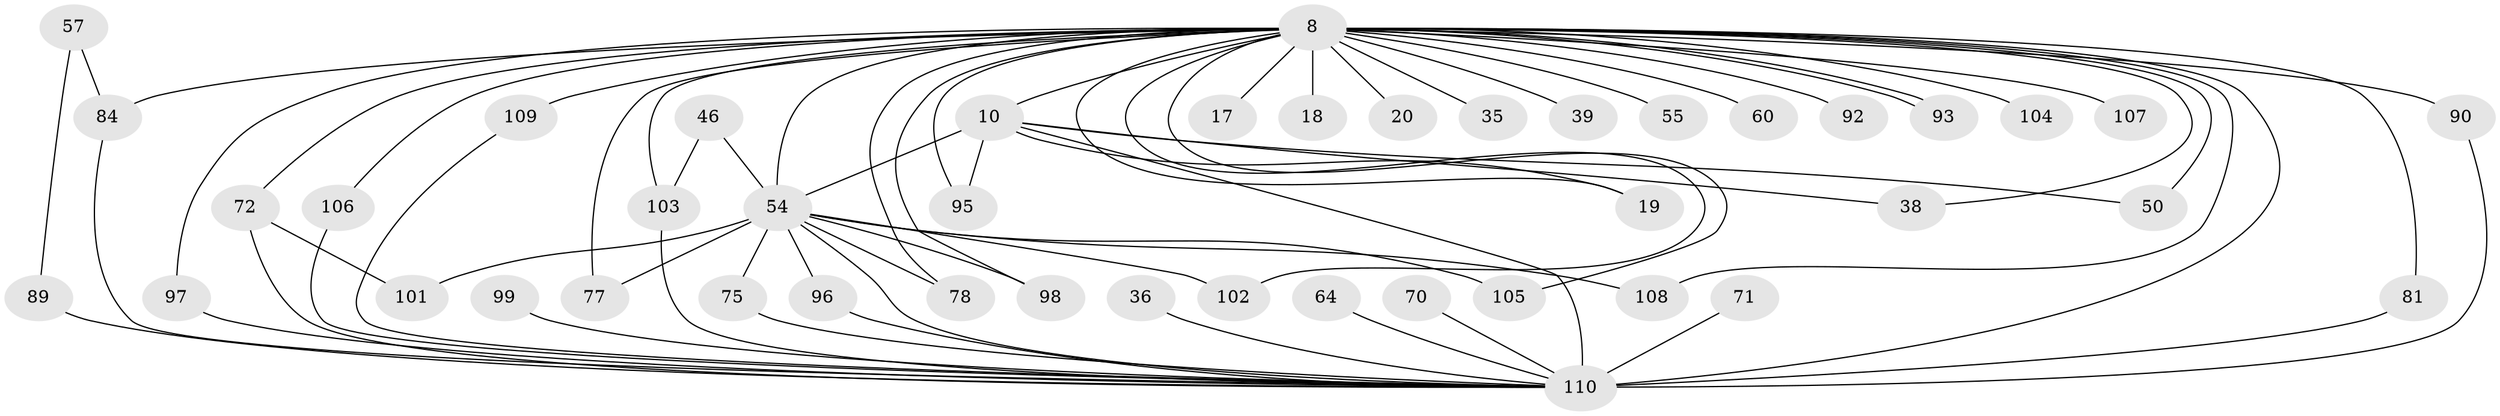 // original degree distribution, {17: 0.00909090909090909, 34: 0.00909090909090909, 23: 0.00909090909090909, 14: 0.01818181818181818, 22: 0.00909090909090909, 27: 0.00909090909090909, 18: 0.00909090909090909, 36: 0.00909090909090909, 19: 0.00909090909090909, 3: 0.24545454545454545, 2: 0.5272727272727272, 7: 0.00909090909090909, 4: 0.1, 8: 0.00909090909090909, 5: 0.01818181818181818}
// Generated by graph-tools (version 1.1) at 2025/48/03/04/25 21:48:03]
// undirected, 44 vertices, 70 edges
graph export_dot {
graph [start="1"]
  node [color=gray90,style=filled];
  8 [super="+2+6"];
  10 [super="+4"];
  17;
  18 [super="+11"];
  19;
  20;
  35;
  36;
  38 [super="+13+14"];
  39;
  46;
  50;
  54 [super="+25+33+9+52"];
  55;
  57;
  60;
  64;
  70;
  71;
  72 [super="+29"];
  75;
  77 [super="+12"];
  78;
  81 [super="+68+16"];
  84 [super="+80+27"];
  89 [super="+41"];
  90 [super="+85"];
  92;
  93;
  95 [super="+79"];
  96 [super="+76+83"];
  97 [super="+34"];
  98 [super="+48+56"];
  99;
  101 [super="+91"];
  102 [super="+94"];
  103 [super="+87+67+86"];
  104;
  105;
  106;
  107;
  108 [super="+59"];
  109 [super="+47+100"];
  110 [super="+37+73+62+88+65+66"];
  8 -- 10 [weight=8];
  8 -- 17 [weight=2];
  8 -- 35 [weight=2];
  8 -- 39 [weight=2];
  8 -- 50;
  8 -- 55 [weight=2];
  8 -- 84 [weight=4];
  8 -- 92 [weight=2];
  8 -- 93;
  8 -- 93;
  8 -- 106;
  8 -- 109 [weight=3];
  8 -- 78;
  8 -- 20;
  8 -- 95 [weight=2];
  8 -- 98 [weight=3];
  8 -- 104;
  8 -- 105;
  8 -- 107 [weight=2];
  8 -- 108;
  8 -- 60 [weight=2];
  8 -- 18 [weight=3];
  8 -- 38 [weight=2];
  8 -- 77 [weight=2];
  8 -- 19;
  8 -- 97;
  8 -- 103 [weight=3];
  8 -- 54 [weight=11];
  8 -- 110 [weight=25];
  8 -- 72 [weight=2];
  8 -- 81;
  8 -- 90 [weight=2];
  8 -- 102 [weight=2];
  10 -- 19;
  10 -- 50;
  10 -- 38 [weight=2];
  10 -- 95;
  10 -- 54 [weight=6];
  10 -- 110 [weight=7];
  36 -- 110 [weight=2];
  46 -- 54 [weight=2];
  46 -- 103;
  54 -- 75;
  54 -- 77;
  54 -- 78;
  54 -- 98;
  54 -- 101 [weight=2];
  54 -- 102;
  54 -- 105;
  54 -- 110 [weight=9];
  54 -- 96;
  54 -- 108 [weight=2];
  57 -- 89;
  57 -- 84;
  64 -- 110 [weight=2];
  70 -- 110 [weight=2];
  71 -- 110;
  72 -- 110;
  72 -- 101;
  75 -- 110;
  81 -- 110 [weight=2];
  84 -- 110;
  89 -- 110 [weight=3];
  90 -- 110;
  96 -- 110 [weight=3];
  97 -- 110 [weight=2];
  99 -- 110 [weight=2];
  103 -- 110 [weight=3];
  106 -- 110;
  109 -- 110 [weight=2];
}
